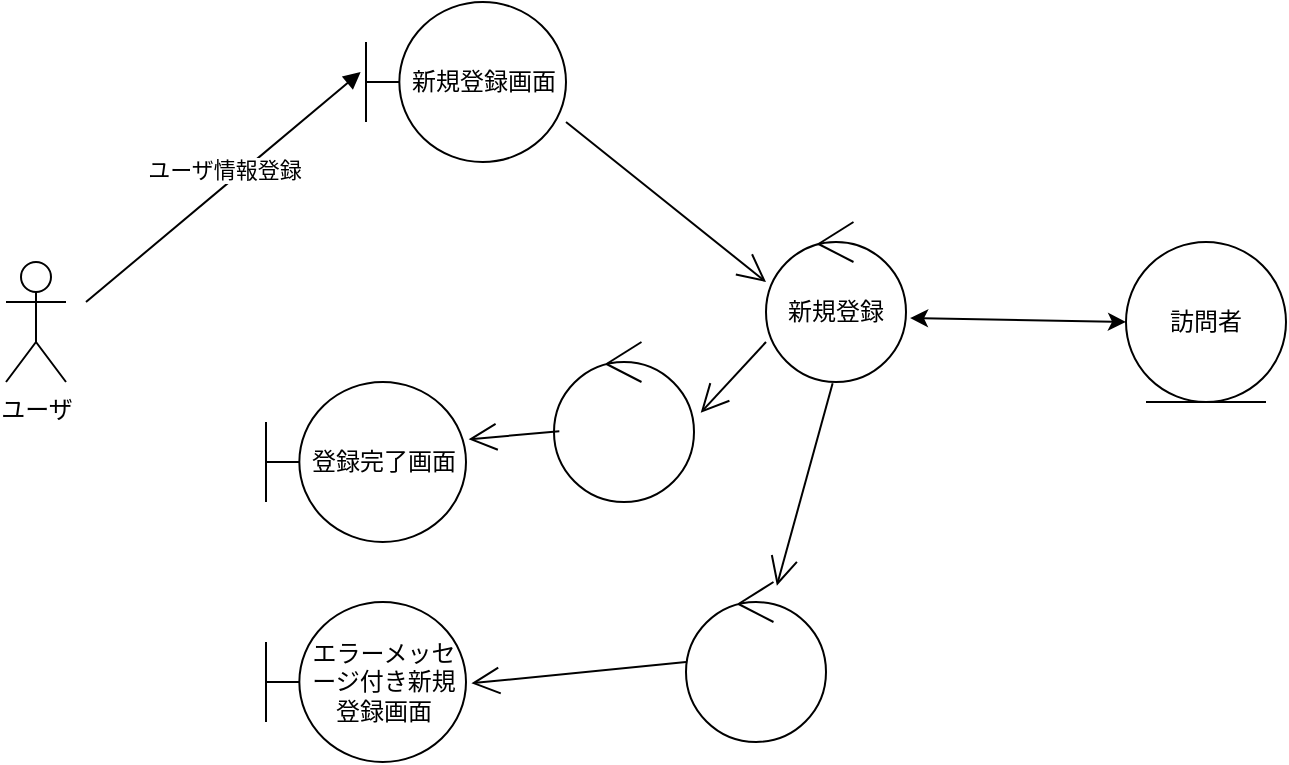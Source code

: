<mxfile>
    <diagram id="EjkOVaTDVf-ixzU_WMgG" name="ページ1">
        <mxGraphModel dx="576" dy="419" grid="1" gridSize="10" guides="1" tooltips="1" connect="1" arrows="1" fold="1" page="1" pageScale="1" pageWidth="827" pageHeight="1169" math="0" shadow="0">
            <root>
                <mxCell id="0"/>
                <mxCell id="1" parent="0"/>
                <mxCell id="2" value="ユーザ" style="shape=umlActor;verticalLabelPosition=bottom;verticalAlign=top;html=1;outlineConnect=0;" vertex="1" parent="1">
                    <mxGeometry x="70" y="130" width="30" height="60" as="geometry"/>
                </mxCell>
                <mxCell id="3" value="新規登録画面" style="shape=umlBoundary;whiteSpace=wrap;html=1;" vertex="1" parent="1">
                    <mxGeometry x="250" width="100" height="80" as="geometry"/>
                </mxCell>
                <mxCell id="4" value="登録完了画面" style="shape=umlBoundary;whiteSpace=wrap;html=1;" vertex="1" parent="1">
                    <mxGeometry x="200" y="190" width="100" height="80" as="geometry"/>
                </mxCell>
                <mxCell id="5" value="エラーメッセージ付き新規登録画面" style="shape=umlBoundary;whiteSpace=wrap;html=1;" vertex="1" parent="1">
                    <mxGeometry x="200" y="300" width="100" height="80" as="geometry"/>
                </mxCell>
                <mxCell id="6" value="ユーザ情報登録" style="html=1;verticalAlign=bottom;endArrow=block;curved=0;rounded=0;entryX=-0.027;entryY=0.438;entryDx=0;entryDy=0;entryPerimeter=0;" edge="1" parent="1" target="3">
                    <mxGeometry width="80" relative="1" as="geometry">
                        <mxPoint x="110" y="150" as="sourcePoint"/>
                        <mxPoint x="210" y="90" as="targetPoint"/>
                    </mxGeometry>
                </mxCell>
                <mxCell id="7" value="新規登録" style="ellipse;shape=umlControl;whiteSpace=wrap;html=1;" vertex="1" parent="1">
                    <mxGeometry x="450" y="110" width="70" height="80" as="geometry"/>
                </mxCell>
                <mxCell id="8" value="" style="endArrow=open;endFill=1;endSize=12;html=1;entryX=0;entryY=0.375;entryDx=0;entryDy=0;entryPerimeter=0;exitX=1;exitY=0.75;exitDx=0;exitDy=0;exitPerimeter=0;" edge="1" parent="1" source="3" target="7">
                    <mxGeometry width="160" relative="1" as="geometry">
                        <mxPoint x="220" y="100" as="sourcePoint"/>
                        <mxPoint x="380" y="100" as="targetPoint"/>
                    </mxGeometry>
                </mxCell>
                <mxCell id="9" value="訪問者" style="ellipse;shape=umlEntity;whiteSpace=wrap;html=1;" vertex="1" parent="1">
                    <mxGeometry x="630" y="120" width="80" height="80" as="geometry"/>
                </mxCell>
                <mxCell id="11" value="" style="endArrow=classic;startArrow=classic;html=1;entryX=0;entryY=0.5;entryDx=0;entryDy=0;exitX=1.029;exitY=0.6;exitDx=0;exitDy=0;exitPerimeter=0;" edge="1" parent="1" source="7" target="9">
                    <mxGeometry width="50" height="50" relative="1" as="geometry">
                        <mxPoint x="450" y="230" as="sourcePoint"/>
                        <mxPoint x="500" y="180" as="targetPoint"/>
                    </mxGeometry>
                </mxCell>
                <mxCell id="14" value="" style="ellipse;shape=umlControl;whiteSpace=wrap;html=1;" vertex="1" parent="1">
                    <mxGeometry x="344" y="170" width="70" height="80" as="geometry"/>
                </mxCell>
                <mxCell id="15" value="" style="ellipse;shape=umlControl;whiteSpace=wrap;html=1;" vertex="1" parent="1">
                    <mxGeometry x="410" y="290" width="70" height="80" as="geometry"/>
                </mxCell>
                <mxCell id="16" value="" style="endArrow=open;endFill=1;endSize=12;html=1;entryX=1.048;entryY=0.442;entryDx=0;entryDy=0;entryPerimeter=0;exitX=0;exitY=0.75;exitDx=0;exitDy=0;exitPerimeter=0;" edge="1" parent="1" source="7" target="14">
                    <mxGeometry width="160" relative="1" as="geometry">
                        <mxPoint x="450" y="220" as="sourcePoint"/>
                        <mxPoint x="550" y="300" as="targetPoint"/>
                    </mxGeometry>
                </mxCell>
                <mxCell id="17" value="" style="endArrow=open;endFill=1;endSize=12;html=1;exitX=0.476;exitY=1.008;exitDx=0;exitDy=0;exitPerimeter=0;" edge="1" parent="1" source="7" target="15">
                    <mxGeometry width="160" relative="1" as="geometry">
                        <mxPoint x="580" y="280" as="sourcePoint"/>
                        <mxPoint x="547" y="315" as="targetPoint"/>
                    </mxGeometry>
                </mxCell>
                <mxCell id="18" value="" style="endArrow=open;endFill=1;endSize=12;html=1;exitX=0.038;exitY=0.558;exitDx=0;exitDy=0;exitPerimeter=0;entryX=1.013;entryY=0.358;entryDx=0;entryDy=0;entryPerimeter=0;" edge="1" parent="1" source="14" target="4">
                    <mxGeometry width="160" relative="1" as="geometry">
                        <mxPoint x="600" y="300" as="sourcePoint"/>
                        <mxPoint x="572" y="401" as="targetPoint"/>
                    </mxGeometry>
                </mxCell>
                <mxCell id="19" value="" style="endArrow=open;endFill=1;endSize=12;html=1;exitX=0;exitY=0.5;exitDx=0;exitDy=0;exitPerimeter=0;entryX=1.027;entryY=0.508;entryDx=0;entryDy=0;entryPerimeter=0;" edge="1" parent="1" source="15" target="5">
                    <mxGeometry width="160" relative="1" as="geometry">
                        <mxPoint x="540" y="230" as="sourcePoint"/>
                        <mxPoint x="512" y="331" as="targetPoint"/>
                    </mxGeometry>
                </mxCell>
            </root>
        </mxGraphModel>
    </diagram>
</mxfile>